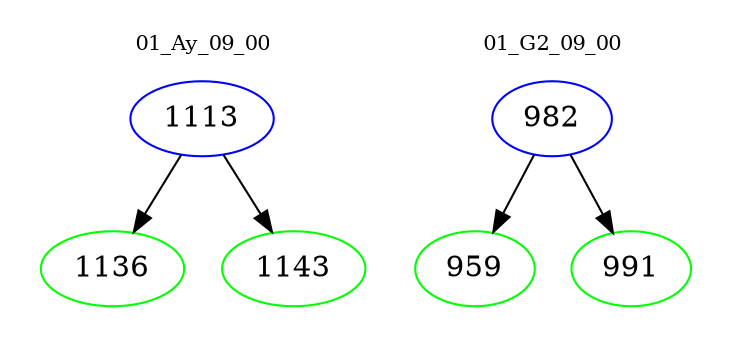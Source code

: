 digraph{
subgraph cluster_0 {
color = white
label = "01_Ay_09_00";
fontsize=10;
T0_1113 [label="1113", color="blue"]
T0_1113 -> T0_1136 [color="black"]
T0_1136 [label="1136", color="green"]
T0_1113 -> T0_1143 [color="black"]
T0_1143 [label="1143", color="green"]
}
subgraph cluster_1 {
color = white
label = "01_G2_09_00";
fontsize=10;
T1_982 [label="982", color="blue"]
T1_982 -> T1_959 [color="black"]
T1_959 [label="959", color="green"]
T1_982 -> T1_991 [color="black"]
T1_991 [label="991", color="green"]
}
}
